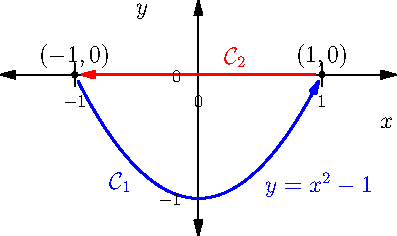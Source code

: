 size(7cm);

import graph;
xaxis("$x$", -1.6, 1.6, Ticks(Label(fontsize(9pt)), Step=1, begin=true, end=true), Arrows);
yaxis("$y$", -1.3, 0.6, Ticks(Label(fontsize(9pt)), Step=1, begin=true, end=true), Arrows);

real f(real x) {
  return x*x-1;
}
draw(graph(f, -1, 1), blue+1, EndArrow(6), Margins);
draw((1,0)--(-1,0), red+1, EndArrow(6), Margins);
dot("$(1,0)$", (1,0), dir(90));
dot("$(-1,0)$", (-1,0), dir(90));
label("$y=x^2-1$", (0.5,f(0.5)), dir(-45), blue);
label("$\mathcal{C}_1$", (-0.5,f(-0.5)), dir(225), blue);
label("$\mathcal{C}_2$", (0.3,0), dir(90), red);

